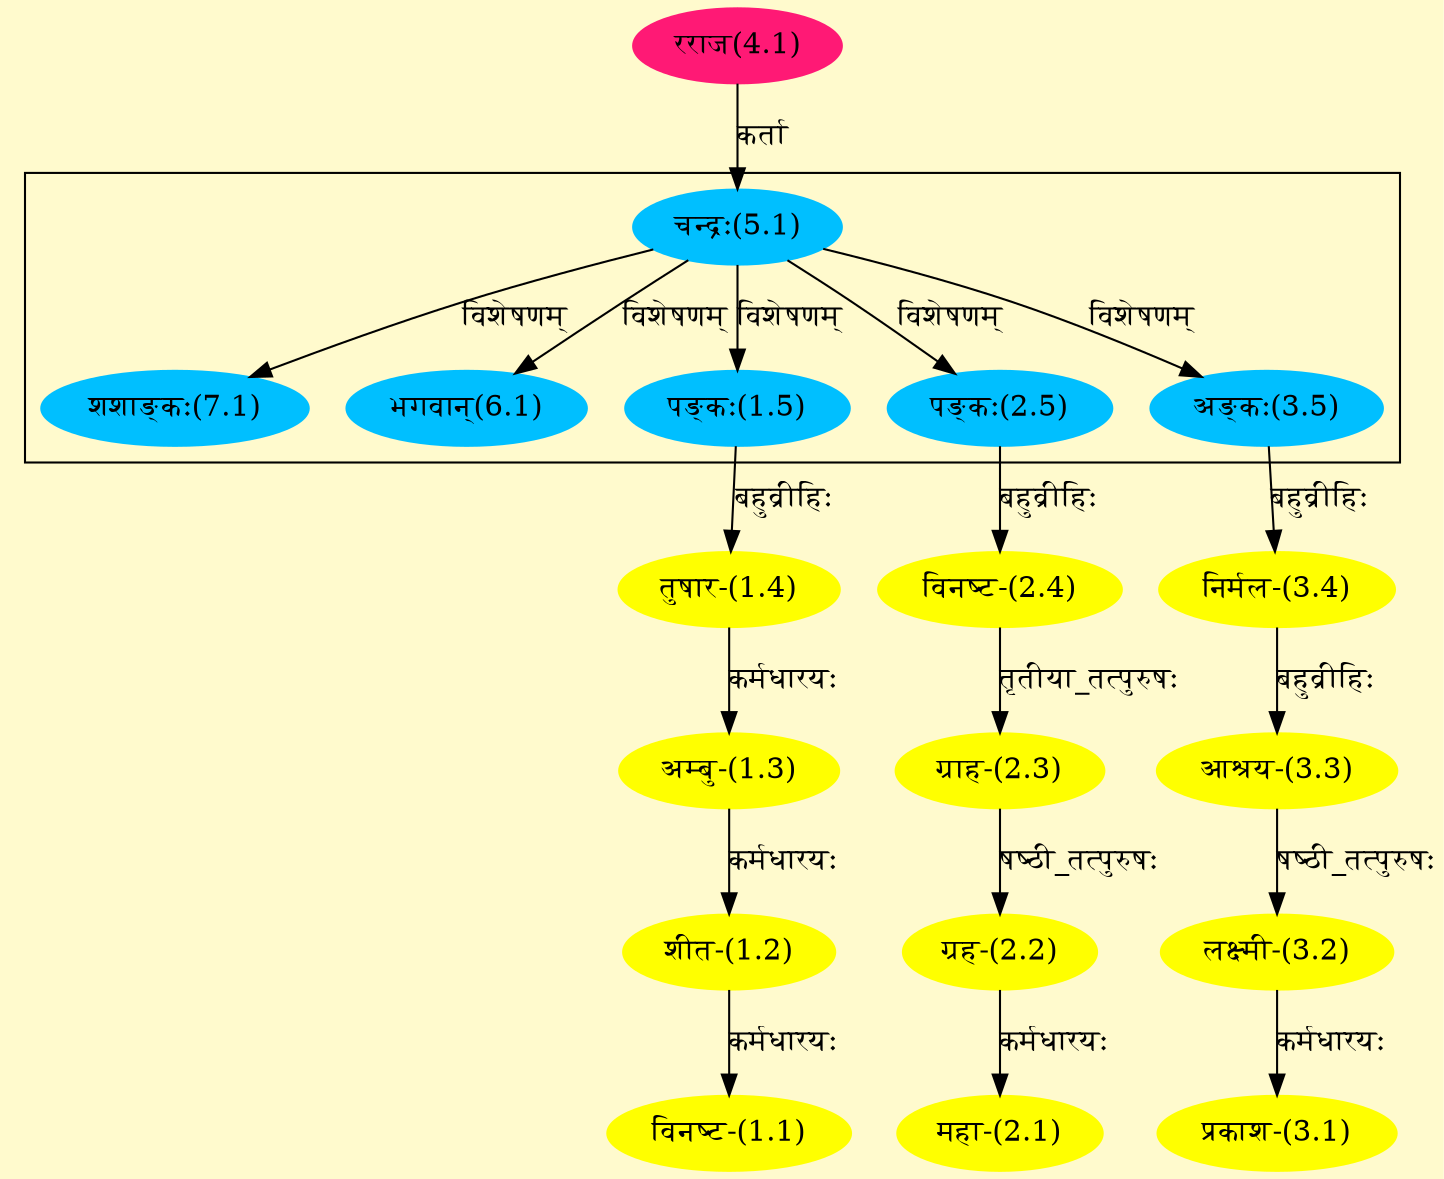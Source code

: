 digraph G{
rankdir=BT;
 compound=true;
 bgcolor="lemonchiffon1";

subgraph cluster_1{
Node1_5 [style=filled, color="#00BFFF" label = "पङ्कः(1.5)"]
Node5_1 [style=filled, color="#00BFFF" label = "चन्द्रः(5.1)"]
Node2_5 [style=filled, color="#00BFFF" label = "पङ्कः(2.5)"]
Node3_5 [style=filled, color="#00BFFF" label = "अङ्कः(3.5)"]
Node6_1 [style=filled, color="#00BFFF" label = "भगवान्(6.1)"]
Node7_1 [style=filled, color="#00BFFF" label = "शशाङ्कः(7.1)"]

}
Node1_1 [style=filled, color="#FFFF00" label = "विनष्ट-(1.1)"]
Node1_2 [style=filled, color="#FFFF00" label = "शीत-(1.2)"]
Node1_3 [style=filled, color="#FFFF00" label = "अम्बु-(1.3)"]
Node1_4 [style=filled, color="#FFFF00" label = "तुषार-(1.4)"]
Node1_5 [style=filled, color="#00BFFF" label = "पङ्कः(1.5)"]
Node2_1 [style=filled, color="#FFFF00" label = "महा-(2.1)"]
Node2_2 [style=filled, color="#FFFF00" label = "ग्रह-(2.2)"]
Node2_3 [style=filled, color="#FFFF00" label = "ग्राह-(2.3)"]
Node2_4 [style=filled, color="#FFFF00" label = "विनष्ट-(2.4)"]
Node2_5 [style=filled, color="#00BFFF" label = "पङ्कः(2.5)"]
Node3_1 [style=filled, color="#FFFF00" label = "प्रकाश-(3.1)"]
Node3_2 [style=filled, color="#FFFF00" label = "लक्ष्मी-(3.2)"]
Node3_3 [style=filled, color="#FFFF00" label = "आश्रय-(3.3)"]
Node3_4 [style=filled, color="#FFFF00" label = "निर्मल-(3.4)"]
Node3_5 [style=filled, color="#00BFFF" label = "अङ्कः(3.5)"]
Node4_1 [style=filled, color="#FF1975" label = "रराज(4.1)"]
Node [style=filled, color="" label = "()"]
Node5_1 [style=filled, color="#00BFFF" label = "चन्द्रः(5.1)"]
/* Start of Relations section */

Node1_1 -> Node1_2 [  label="कर्मधारयः"  dir="back" ]
Node1_2 -> Node1_3 [  label="कर्मधारयः"  dir="back" ]
Node1_3 -> Node1_4 [  label="कर्मधारयः"  dir="back" ]
Node1_4 -> Node1_5 [  label="बहुव्रीहिः"  dir="back" ]
Node1_5 -> Node5_1 [  label="विशेषणम्"  dir="back" ]
Node2_1 -> Node2_2 [  label="कर्मधारयः"  dir="back" ]
Node2_2 -> Node2_3 [  label="षष्ठी_तत्पुरुषः"  dir="back" ]
Node2_3 -> Node2_4 [  label="तृतीया_तत्पुरुषः"  dir="back" ]
Node2_4 -> Node2_5 [  label="बहुव्रीहिः"  dir="back" ]
Node2_5 -> Node5_1 [  label="विशेषणम्"  dir="back" ]
Node3_1 -> Node3_2 [  label="कर्मधारयः"  dir="back" ]
Node3_2 -> Node3_3 [  label="षष्ठी_तत्पुरुषः"  dir="back" ]
Node3_3 -> Node3_4 [  label="बहुव्रीहिः"  dir="back" ]
Node3_4 -> Node3_5 [  label="बहुव्रीहिः"  dir="back" ]
Node3_5 -> Node5_1 [  label="विशेषणम्"  dir="back" ]
Node5_1 -> Node4_1 [  label="कर्ता"  dir="back" ]
Node6_1 -> Node5_1 [  label="विशेषणम्"  dir="back" ]
Node7_1 -> Node5_1 [  label="विशेषणम्"  dir="back" ]
}
